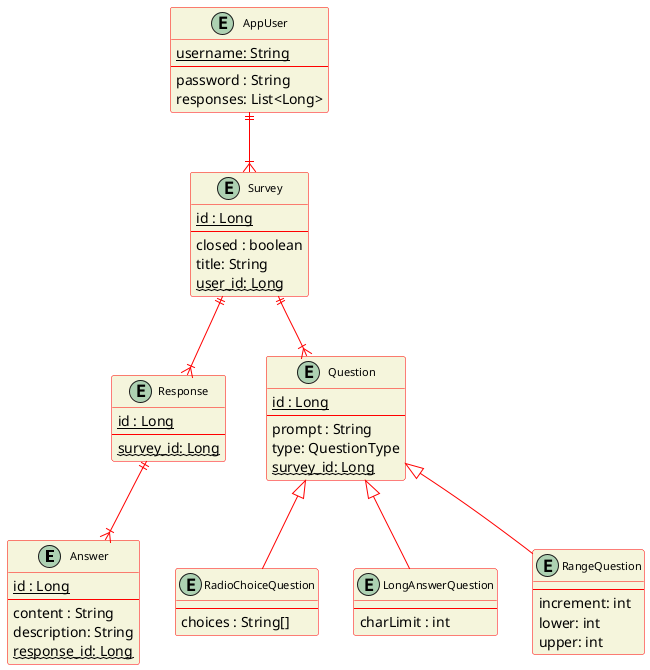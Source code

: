 @startuml ER_Diagram
skinparam classFontSize 11
skinparam classBackgroundColor beige
skinparam ClassBorderColor red
skinparam ArrowColor red

entity "Answer" as answer {
  <u>id : Long</u>
  --
  content : String
  description: String
  ~~response_id: Long~~
}

entity "Response" as response {
  <u>id : Long</u>
  --
  ~~survey_id: Long~~
}

entity "AppUser" as user{
  <u>username: String</u>
  --
  password : String
  responses: List<Long>
}

entity "Survey" as survey {
  <u>id : Long</u>
  --
  closed : boolean
  title: String
  ~~user_id: Long~~
}

entity "Question" as question {
  <u>id : Long</u>
  --
  prompt : String
  type: QuestionType
  ~~survey_id: Long~~
}

entity "RadioChoiceQuestion" as rcq {
  --
  choices : String[]
}

entity "LongAnswerQuestion" as laq {
  --
  charLimit : int
}

entity "RangeQuestion" as rq {
  --
  increment: int
  lower: int
  upper: int
}

user ||--|{ survey
survey ||--|{ question
survey ||--|{ response
response||--|{ answer
question <|-- laq
question <|-- rcq
question <|-- rq
@enduml